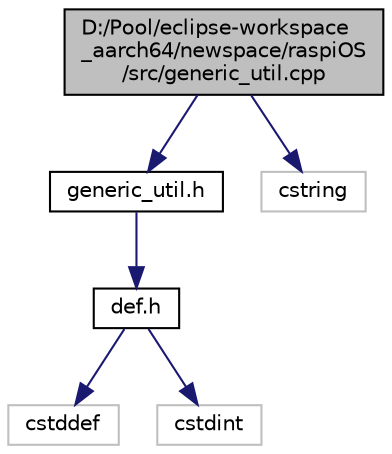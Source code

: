 digraph "D:/Pool/eclipse-workspace_aarch64/newspace/raspiOS/src/generic_util.cpp"
{
  edge [fontname="Helvetica",fontsize="10",labelfontname="Helvetica",labelfontsize="10"];
  node [fontname="Helvetica",fontsize="10",shape=record];
  Node3542 [label="D:/Pool/eclipse-workspace\l_aarch64/newspace/raspiOS\l/src/generic_util.cpp",height=0.2,width=0.4,color="black", fillcolor="grey75", style="filled", fontcolor="black"];
  Node3542 -> Node3543 [color="midnightblue",fontsize="10",style="solid",fontname="Helvetica"];
  Node3543 [label="generic_util.h",height=0.2,width=0.4,color="black", fillcolor="white", style="filled",URL="$d6/d93/generic__util_8h.html"];
  Node3543 -> Node3544 [color="midnightblue",fontsize="10",style="solid",fontname="Helvetica"];
  Node3544 [label="def.h",height=0.2,width=0.4,color="black", fillcolor="white", style="filled",URL="$d4/da4/def_8h.html"];
  Node3544 -> Node3545 [color="midnightblue",fontsize="10",style="solid",fontname="Helvetica"];
  Node3545 [label="cstddef",height=0.2,width=0.4,color="grey75", fillcolor="white", style="filled"];
  Node3544 -> Node3546 [color="midnightblue",fontsize="10",style="solid",fontname="Helvetica"];
  Node3546 [label="cstdint",height=0.2,width=0.4,color="grey75", fillcolor="white", style="filled"];
  Node3542 -> Node3547 [color="midnightblue",fontsize="10",style="solid",fontname="Helvetica"];
  Node3547 [label="cstring",height=0.2,width=0.4,color="grey75", fillcolor="white", style="filled"];
}
